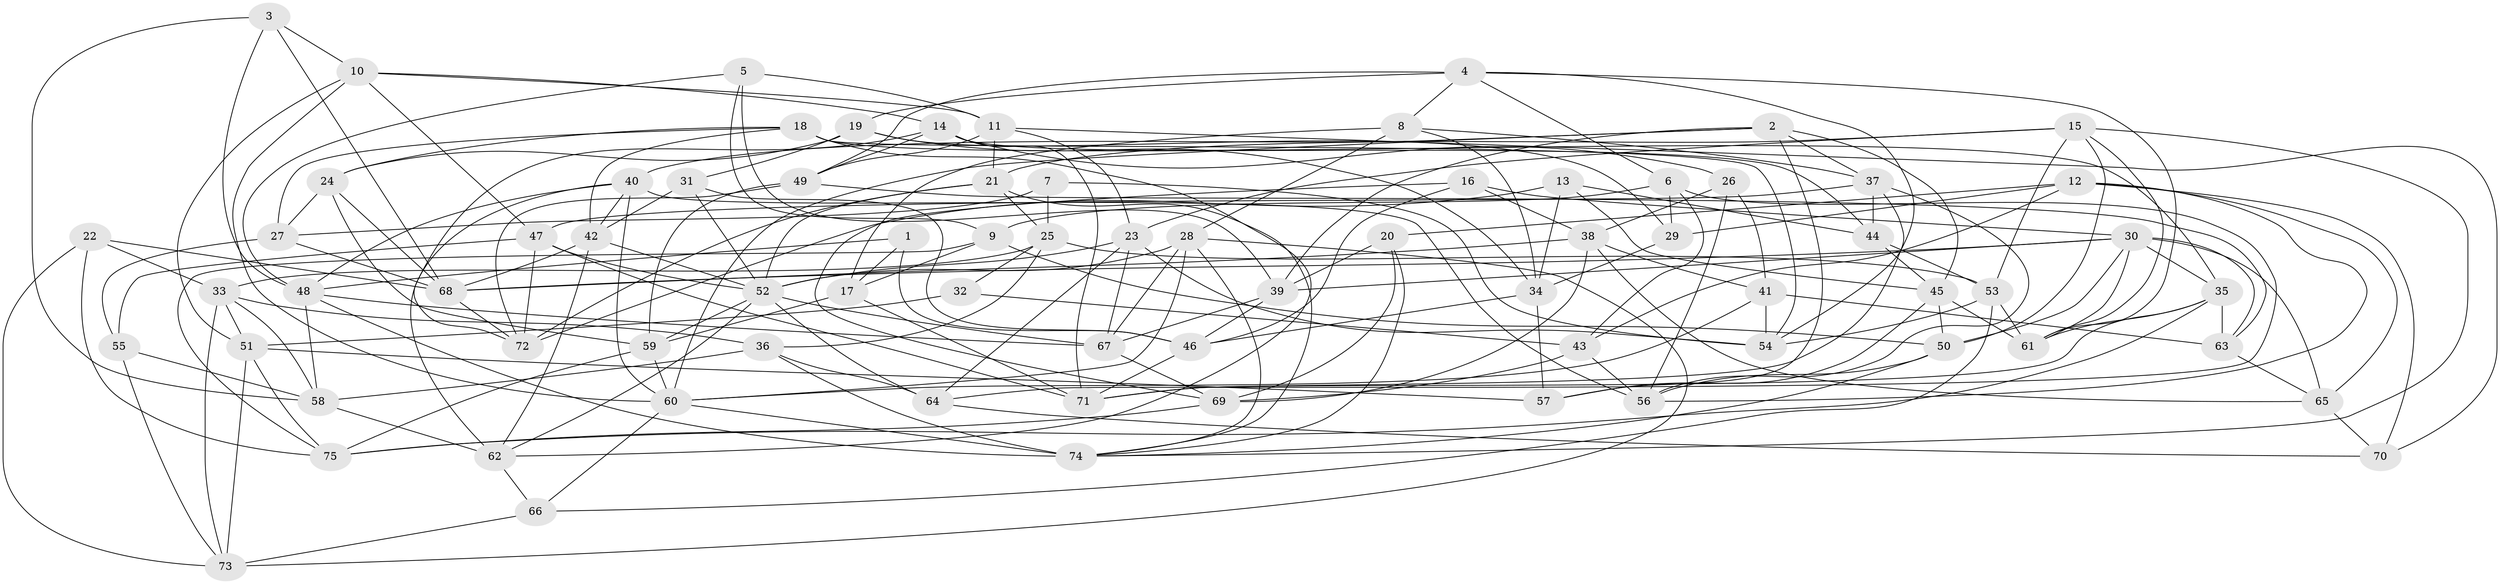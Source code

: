 // original degree distribution, {4: 1.0}
// Generated by graph-tools (version 1.1) at 2025/02/03/09/25 03:02:59]
// undirected, 75 vertices, 207 edges
graph export_dot {
graph [start="1"]
  node [color=gray90,style=filled];
  1;
  2;
  3;
  4;
  5;
  6;
  7;
  8;
  9;
  10;
  11;
  12;
  13;
  14;
  15;
  16;
  17;
  18;
  19;
  20;
  21;
  22;
  23;
  24;
  25;
  26;
  27;
  28;
  29;
  30;
  31;
  32;
  33;
  34;
  35;
  36;
  37;
  38;
  39;
  40;
  41;
  42;
  43;
  44;
  45;
  46;
  47;
  48;
  49;
  50;
  51;
  52;
  53;
  54;
  55;
  56;
  57;
  58;
  59;
  60;
  61;
  62;
  63;
  64;
  65;
  66;
  67;
  68;
  69;
  70;
  71;
  72;
  73;
  74;
  75;
  1 -- 17 [weight=1.0];
  1 -- 46 [weight=1.0];
  1 -- 48 [weight=2.0];
  2 -- 37 [weight=1.0];
  2 -- 39 [weight=1.0];
  2 -- 40 [weight=1.0];
  2 -- 45 [weight=1.0];
  2 -- 57 [weight=1.0];
  2 -- 60 [weight=1.0];
  3 -- 10 [weight=1.0];
  3 -- 48 [weight=1.0];
  3 -- 58 [weight=1.0];
  3 -- 68 [weight=1.0];
  4 -- 6 [weight=1.0];
  4 -- 8 [weight=1.0];
  4 -- 19 [weight=1.0];
  4 -- 49 [weight=1.0];
  4 -- 54 [weight=1.0];
  4 -- 61 [weight=1.0];
  5 -- 9 [weight=1.0];
  5 -- 11 [weight=1.0];
  5 -- 39 [weight=1.0];
  5 -- 48 [weight=1.0];
  6 -- 9 [weight=2.0];
  6 -- 29 [weight=1.0];
  6 -- 43 [weight=1.0];
  6 -- 64 [weight=1.0];
  7 -- 25 [weight=1.0];
  7 -- 27 [weight=2.0];
  7 -- 54 [weight=1.0];
  8 -- 17 [weight=2.0];
  8 -- 28 [weight=1.0];
  8 -- 34 [weight=1.0];
  8 -- 37 [weight=1.0];
  9 -- 17 [weight=1.0];
  9 -- 50 [weight=1.0];
  9 -- 75 [weight=1.0];
  10 -- 11 [weight=1.0];
  10 -- 14 [weight=1.0];
  10 -- 47 [weight=1.0];
  10 -- 51 [weight=1.0];
  10 -- 60 [weight=1.0];
  11 -- 21 [weight=1.0];
  11 -- 23 [weight=1.0];
  11 -- 49 [weight=1.0];
  11 -- 70 [weight=1.0];
  12 -- 20 [weight=1.0];
  12 -- 29 [weight=1.0];
  12 -- 43 [weight=1.0];
  12 -- 56 [weight=1.0];
  12 -- 65 [weight=1.0];
  12 -- 70 [weight=1.0];
  13 -- 34 [weight=1.0];
  13 -- 44 [weight=1.0];
  13 -- 45 [weight=1.0];
  13 -- 72 [weight=1.0];
  14 -- 26 [weight=1.0];
  14 -- 35 [weight=1.0];
  14 -- 49 [weight=1.0];
  14 -- 71 [weight=1.0];
  14 -- 72 [weight=1.0];
  15 -- 21 [weight=1.0];
  15 -- 23 [weight=1.0];
  15 -- 50 [weight=1.0];
  15 -- 53 [weight=1.0];
  15 -- 61 [weight=1.0];
  15 -- 74 [weight=1.0];
  16 -- 30 [weight=1.0];
  16 -- 38 [weight=1.0];
  16 -- 46 [weight=1.0];
  16 -- 69 [weight=1.0];
  17 -- 59 [weight=1.0];
  17 -- 71 [weight=1.0];
  18 -- 24 [weight=1.0];
  18 -- 27 [weight=1.0];
  18 -- 42 [weight=1.0];
  18 -- 44 [weight=1.0];
  18 -- 54 [weight=1.0];
  18 -- 62 [weight=1.0];
  19 -- 24 [weight=2.0];
  19 -- 29 [weight=1.0];
  19 -- 31 [weight=1.0];
  19 -- 34 [weight=1.0];
  20 -- 39 [weight=1.0];
  20 -- 69 [weight=1.0];
  20 -- 74 [weight=1.0];
  21 -- 25 [weight=1.0];
  21 -- 52 [weight=1.0];
  21 -- 72 [weight=1.0];
  21 -- 74 [weight=1.0];
  22 -- 33 [weight=1.0];
  22 -- 68 [weight=1.0];
  22 -- 73 [weight=1.0];
  22 -- 75 [weight=1.0];
  23 -- 52 [weight=1.0];
  23 -- 54 [weight=1.0];
  23 -- 64 [weight=1.0];
  23 -- 67 [weight=1.0];
  24 -- 27 [weight=1.0];
  24 -- 59 [weight=1.0];
  24 -- 68 [weight=1.0];
  25 -- 32 [weight=1.0];
  25 -- 33 [weight=1.0];
  25 -- 36 [weight=1.0];
  25 -- 53 [weight=1.0];
  26 -- 38 [weight=1.0];
  26 -- 41 [weight=1.0];
  26 -- 56 [weight=1.0];
  27 -- 55 [weight=1.0];
  27 -- 68 [weight=1.0];
  28 -- 52 [weight=1.0];
  28 -- 60 [weight=1.0];
  28 -- 67 [weight=1.0];
  28 -- 73 [weight=1.0];
  28 -- 74 [weight=1.0];
  29 -- 34 [weight=1.0];
  30 -- 35 [weight=1.0];
  30 -- 39 [weight=1.0];
  30 -- 50 [weight=1.0];
  30 -- 61 [weight=2.0];
  30 -- 63 [weight=1.0];
  30 -- 65 [weight=2.0];
  30 -- 68 [weight=1.0];
  31 -- 42 [weight=1.0];
  31 -- 46 [weight=1.0];
  31 -- 52 [weight=1.0];
  32 -- 43 [weight=2.0];
  32 -- 51 [weight=1.0];
  33 -- 36 [weight=1.0];
  33 -- 51 [weight=1.0];
  33 -- 58 [weight=1.0];
  33 -- 73 [weight=1.0];
  34 -- 46 [weight=1.0];
  34 -- 57 [weight=1.0];
  35 -- 61 [weight=1.0];
  35 -- 63 [weight=1.0];
  35 -- 71 [weight=1.0];
  35 -- 75 [weight=1.0];
  36 -- 58 [weight=1.0];
  36 -- 64 [weight=2.0];
  36 -- 74 [weight=1.0];
  37 -- 44 [weight=1.0];
  37 -- 47 [weight=1.0];
  37 -- 56 [weight=1.0];
  37 -- 71 [weight=1.0];
  38 -- 41 [weight=1.0];
  38 -- 65 [weight=1.0];
  38 -- 68 [weight=1.0];
  38 -- 69 [weight=1.0];
  39 -- 46 [weight=1.0];
  39 -- 67 [weight=1.0];
  40 -- 42 [weight=1.0];
  40 -- 48 [weight=1.0];
  40 -- 56 [weight=1.0];
  40 -- 60 [weight=1.0];
  40 -- 62 [weight=1.0];
  41 -- 54 [weight=1.0];
  41 -- 60 [weight=1.0];
  41 -- 63 [weight=2.0];
  42 -- 52 [weight=1.0];
  42 -- 62 [weight=1.0];
  42 -- 68 [weight=1.0];
  43 -- 56 [weight=1.0];
  43 -- 69 [weight=1.0];
  44 -- 45 [weight=1.0];
  44 -- 53 [weight=2.0];
  45 -- 50 [weight=1.0];
  45 -- 57 [weight=1.0];
  45 -- 61 [weight=1.0];
  46 -- 71 [weight=1.0];
  47 -- 52 [weight=1.0];
  47 -- 55 [weight=1.0];
  47 -- 71 [weight=1.0];
  47 -- 72 [weight=1.0];
  48 -- 58 [weight=1.0];
  48 -- 67 [weight=1.0];
  48 -- 74 [weight=3.0];
  49 -- 59 [weight=1.0];
  49 -- 63 [weight=1.0];
  49 -- 72 [weight=1.0];
  50 -- 56 [weight=1.0];
  50 -- 74 [weight=1.0];
  51 -- 57 [weight=1.0];
  51 -- 73 [weight=1.0];
  51 -- 75 [weight=1.0];
  52 -- 59 [weight=1.0];
  52 -- 62 [weight=1.0];
  52 -- 64 [weight=1.0];
  52 -- 67 [weight=1.0];
  53 -- 54 [weight=1.0];
  53 -- 61 [weight=2.0];
  53 -- 66 [weight=1.0];
  55 -- 58 [weight=1.0];
  55 -- 73 [weight=1.0];
  58 -- 62 [weight=1.0];
  59 -- 60 [weight=1.0];
  59 -- 75 [weight=1.0];
  60 -- 66 [weight=1.0];
  60 -- 74 [weight=1.0];
  62 -- 66 [weight=1.0];
  63 -- 65 [weight=1.0];
  64 -- 70 [weight=1.0];
  65 -- 70 [weight=1.0];
  66 -- 73 [weight=1.0];
  67 -- 69 [weight=1.0];
  68 -- 72 [weight=1.0];
  69 -- 75 [weight=1.0];
}
